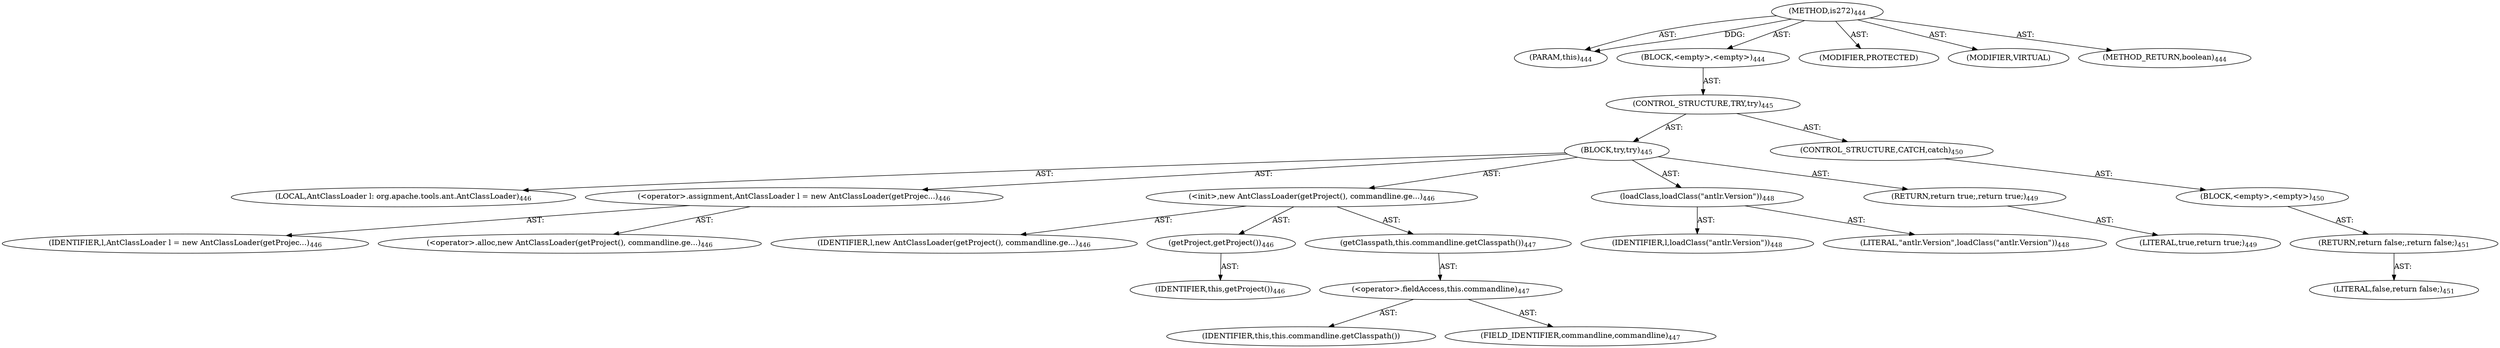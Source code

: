 digraph "is272" {  
"111669149719" [label = <(METHOD,is272)<SUB>444</SUB>> ]
"115964117005" [label = <(PARAM,this)<SUB>444</SUB>> ]
"25769803850" [label = <(BLOCK,&lt;empty&gt;,&lt;empty&gt;)<SUB>444</SUB>> ]
"47244640295" [label = <(CONTROL_STRUCTURE,TRY,try)<SUB>445</SUB>> ]
"25769803851" [label = <(BLOCK,try,try)<SUB>445</SUB>> ]
"94489280538" [label = <(LOCAL,AntClassLoader l: org.apache.tools.ant.AntClassLoader)<SUB>446</SUB>> ]
"30064771374" [label = <(&lt;operator&gt;.assignment,AntClassLoader l = new AntClassLoader(getProjec...)<SUB>446</SUB>> ]
"68719476959" [label = <(IDENTIFIER,l,AntClassLoader l = new AntClassLoader(getProjec...)<SUB>446</SUB>> ]
"30064771375" [label = <(&lt;operator&gt;.alloc,new AntClassLoader(getProject(), commandline.ge...)<SUB>446</SUB>> ]
"30064771376" [label = <(&lt;init&gt;,new AntClassLoader(getProject(), commandline.ge...)<SUB>446</SUB>> ]
"68719476960" [label = <(IDENTIFIER,l,new AntClassLoader(getProject(), commandline.ge...)<SUB>446</SUB>> ]
"30064771377" [label = <(getProject,getProject())<SUB>446</SUB>> ]
"68719476767" [label = <(IDENTIFIER,this,getProject())<SUB>446</SUB>> ]
"30064771378" [label = <(getClasspath,this.commandline.getClasspath())<SUB>447</SUB>> ]
"30064771379" [label = <(&lt;operator&gt;.fieldAccess,this.commandline)<SUB>447</SUB>> ]
"68719476961" [label = <(IDENTIFIER,this,this.commandline.getClasspath())> ]
"55834574926" [label = <(FIELD_IDENTIFIER,commandline,commandline)<SUB>447</SUB>> ]
"30064771380" [label = <(loadClass,loadClass(&quot;antlr.Version&quot;))<SUB>448</SUB>> ]
"68719476962" [label = <(IDENTIFIER,l,loadClass(&quot;antlr.Version&quot;))<SUB>448</SUB>> ]
"90194313272" [label = <(LITERAL,&quot;antlr.Version&quot;,loadClass(&quot;antlr.Version&quot;))<SUB>448</SUB>> ]
"146028888068" [label = <(RETURN,return true;,return true;)<SUB>449</SUB>> ]
"90194313273" [label = <(LITERAL,true,return true;)<SUB>449</SUB>> ]
"47244640296" [label = <(CONTROL_STRUCTURE,CATCH,catch)<SUB>450</SUB>> ]
"25769803852" [label = <(BLOCK,&lt;empty&gt;,&lt;empty&gt;)<SUB>450</SUB>> ]
"146028888069" [label = <(RETURN,return false;,return false;)<SUB>451</SUB>> ]
"90194313274" [label = <(LITERAL,false,return false;)<SUB>451</SUB>> ]
"133143986236" [label = <(MODIFIER,PROTECTED)> ]
"133143986237" [label = <(MODIFIER,VIRTUAL)> ]
"128849018903" [label = <(METHOD_RETURN,boolean)<SUB>444</SUB>> ]
  "111669149719" -> "115964117005"  [ label = "AST: "] 
  "111669149719" -> "25769803850"  [ label = "AST: "] 
  "111669149719" -> "133143986236"  [ label = "AST: "] 
  "111669149719" -> "133143986237"  [ label = "AST: "] 
  "111669149719" -> "128849018903"  [ label = "AST: "] 
  "25769803850" -> "47244640295"  [ label = "AST: "] 
  "47244640295" -> "25769803851"  [ label = "AST: "] 
  "47244640295" -> "47244640296"  [ label = "AST: "] 
  "25769803851" -> "94489280538"  [ label = "AST: "] 
  "25769803851" -> "30064771374"  [ label = "AST: "] 
  "25769803851" -> "30064771376"  [ label = "AST: "] 
  "25769803851" -> "30064771380"  [ label = "AST: "] 
  "25769803851" -> "146028888068"  [ label = "AST: "] 
  "30064771374" -> "68719476959"  [ label = "AST: "] 
  "30064771374" -> "30064771375"  [ label = "AST: "] 
  "30064771376" -> "68719476960"  [ label = "AST: "] 
  "30064771376" -> "30064771377"  [ label = "AST: "] 
  "30064771376" -> "30064771378"  [ label = "AST: "] 
  "30064771377" -> "68719476767"  [ label = "AST: "] 
  "30064771378" -> "30064771379"  [ label = "AST: "] 
  "30064771379" -> "68719476961"  [ label = "AST: "] 
  "30064771379" -> "55834574926"  [ label = "AST: "] 
  "30064771380" -> "68719476962"  [ label = "AST: "] 
  "30064771380" -> "90194313272"  [ label = "AST: "] 
  "146028888068" -> "90194313273"  [ label = "AST: "] 
  "47244640296" -> "25769803852"  [ label = "AST: "] 
  "25769803852" -> "146028888069"  [ label = "AST: "] 
  "146028888069" -> "90194313274"  [ label = "AST: "] 
  "111669149719" -> "115964117005"  [ label = "DDG: "] 
}
